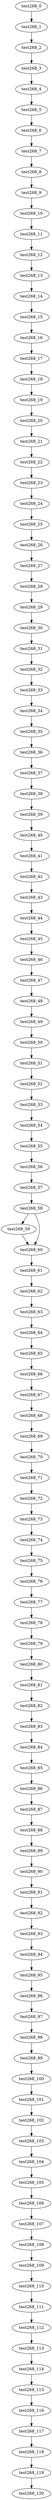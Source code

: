 digraph G {
test268_0->test268_1;
test268_1->test268_2;
test268_2->test268_3;
test268_3->test268_4;
test268_4->test268_5;
test268_5->test268_6;
test268_6->test268_7;
test268_7->test268_8;
test268_8->test268_9;
test268_9->test268_10;
test268_10->test268_11;
test268_11->test268_12;
test268_12->test268_13;
test268_13->test268_14;
test268_14->test268_15;
test268_15->test268_16;
test268_16->test268_17;
test268_17->test268_18;
test268_18->test268_19;
test268_19->test268_20;
test268_20->test268_21;
test268_21->test268_22;
test268_22->test268_23;
test268_23->test268_24;
test268_24->test268_25;
test268_25->test268_26;
test268_26->test268_27;
test268_27->test268_28;
test268_28->test268_29;
test268_29->test268_30;
test268_30->test268_31;
test268_31->test268_32;
test268_32->test268_33;
test268_33->test268_34;
test268_34->test268_35;
test268_35->test268_36;
test268_36->test268_37;
test268_37->test268_38;
test268_38->test268_39;
test268_39->test268_40;
test268_40->test268_41;
test268_41->test268_42;
test268_42->test268_43;
test268_43->test268_44;
test268_44->test268_45;
test268_45->test268_46;
test268_46->test268_47;
test268_47->test268_48;
test268_48->test268_49;
test268_49->test268_50;
test268_50->test268_51;
test268_51->test268_52;
test268_52->test268_53;
test268_53->test268_54;
test268_54->test268_55;
test268_55->test268_56;
test268_56->test268_57;
test268_57->test268_58;
test268_58->test268_59;
test268_58->test268_60;
test268_59->test268_60;
test268_60->test268_61;
test268_61->test268_62;
test268_62->test268_63;
test268_63->test268_64;
test268_64->test268_65;
test268_65->test268_66;
test268_66->test268_67;
test268_67->test268_68;
test268_68->test268_69;
test268_69->test268_70;
test268_70->test268_71;
test268_71->test268_72;
test268_72->test268_73;
test268_73->test268_74;
test268_74->test268_75;
test268_75->test268_76;
test268_76->test268_77;
test268_77->test268_78;
test268_78->test268_79;
test268_79->test268_80;
test268_80->test268_81;
test268_81->test268_82;
test268_82->test268_83;
test268_83->test268_84;
test268_84->test268_85;
test268_85->test268_86;
test268_86->test268_87;
test268_87->test268_88;
test268_88->test268_89;
test268_89->test268_90;
test268_90->test268_91;
test268_91->test268_92;
test268_92->test268_93;
test268_93->test268_94;
test268_94->test268_95;
test268_95->test268_96;
test268_96->test268_97;
test268_97->test268_98;
test268_98->test268_99;
test268_99->test268_100;
test268_100->test268_101;
test268_101->test268_102;
test268_102->test268_103;
test268_103->test268_104;
test268_104->test268_105;
test268_105->test268_106;
test268_106->test268_107;
test268_107->test268_108;
test268_108->test268_109;
test268_109->test268_110;
test268_110->test268_111;
test268_111->test268_112;
test268_112->test268_113;
test268_113->test268_114;
test268_114->test268_115;
test268_115->test268_116;
test268_116->test268_117;
test268_117->test268_118;
test268_118->test268_119;
test268_119->test268_120;

}
